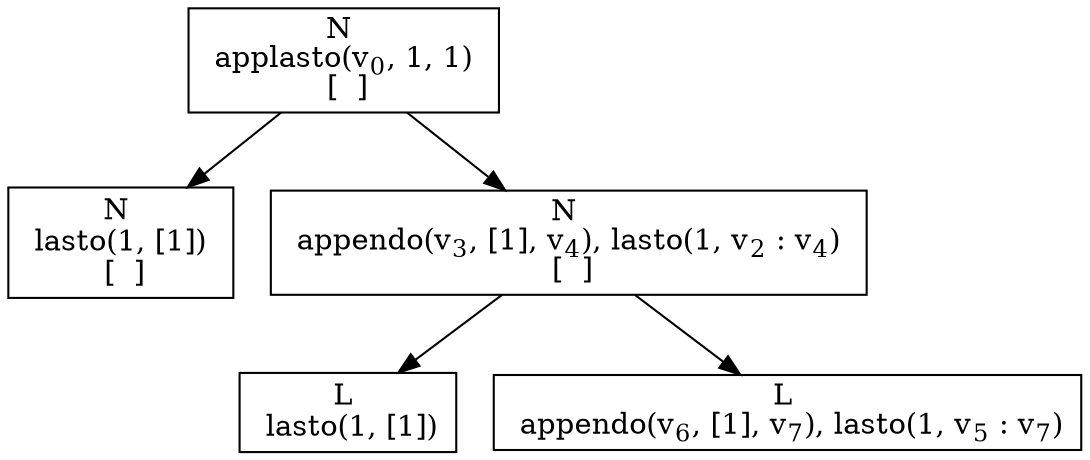digraph {
    graph [rankdir=TB
          ,bgcolor=transparent];
    node [shape=box
         ,fillcolor=white
         ,style=filled];
    0 [label=<N <BR/> applasto(v<SUB>0</SUB>, 1, 1) <BR/>  [  ] >];
    1 [label=<N <BR/> lasto(1, [1]) <BR/>  [  ] >];
    2 [label=<N <BR/> appendo(v<SUB>3</SUB>, [1], v<SUB>4</SUB>), lasto(1, v<SUB>2</SUB> : v<SUB>4</SUB>) <BR/>  [  ] >];
    3 [label=<L <BR/> lasto(1, [1])>];
    4 [label=<L <BR/> appendo(v<SUB>6</SUB>, [1], v<SUB>7</SUB>), lasto(1, v<SUB>5</SUB> : v<SUB>7</SUB>)>];
    0 -> 1 [label=""];
    0 -> 2 [label=""];
    2 -> 3 [label=""];
    2 -> 4 [label=""];
}